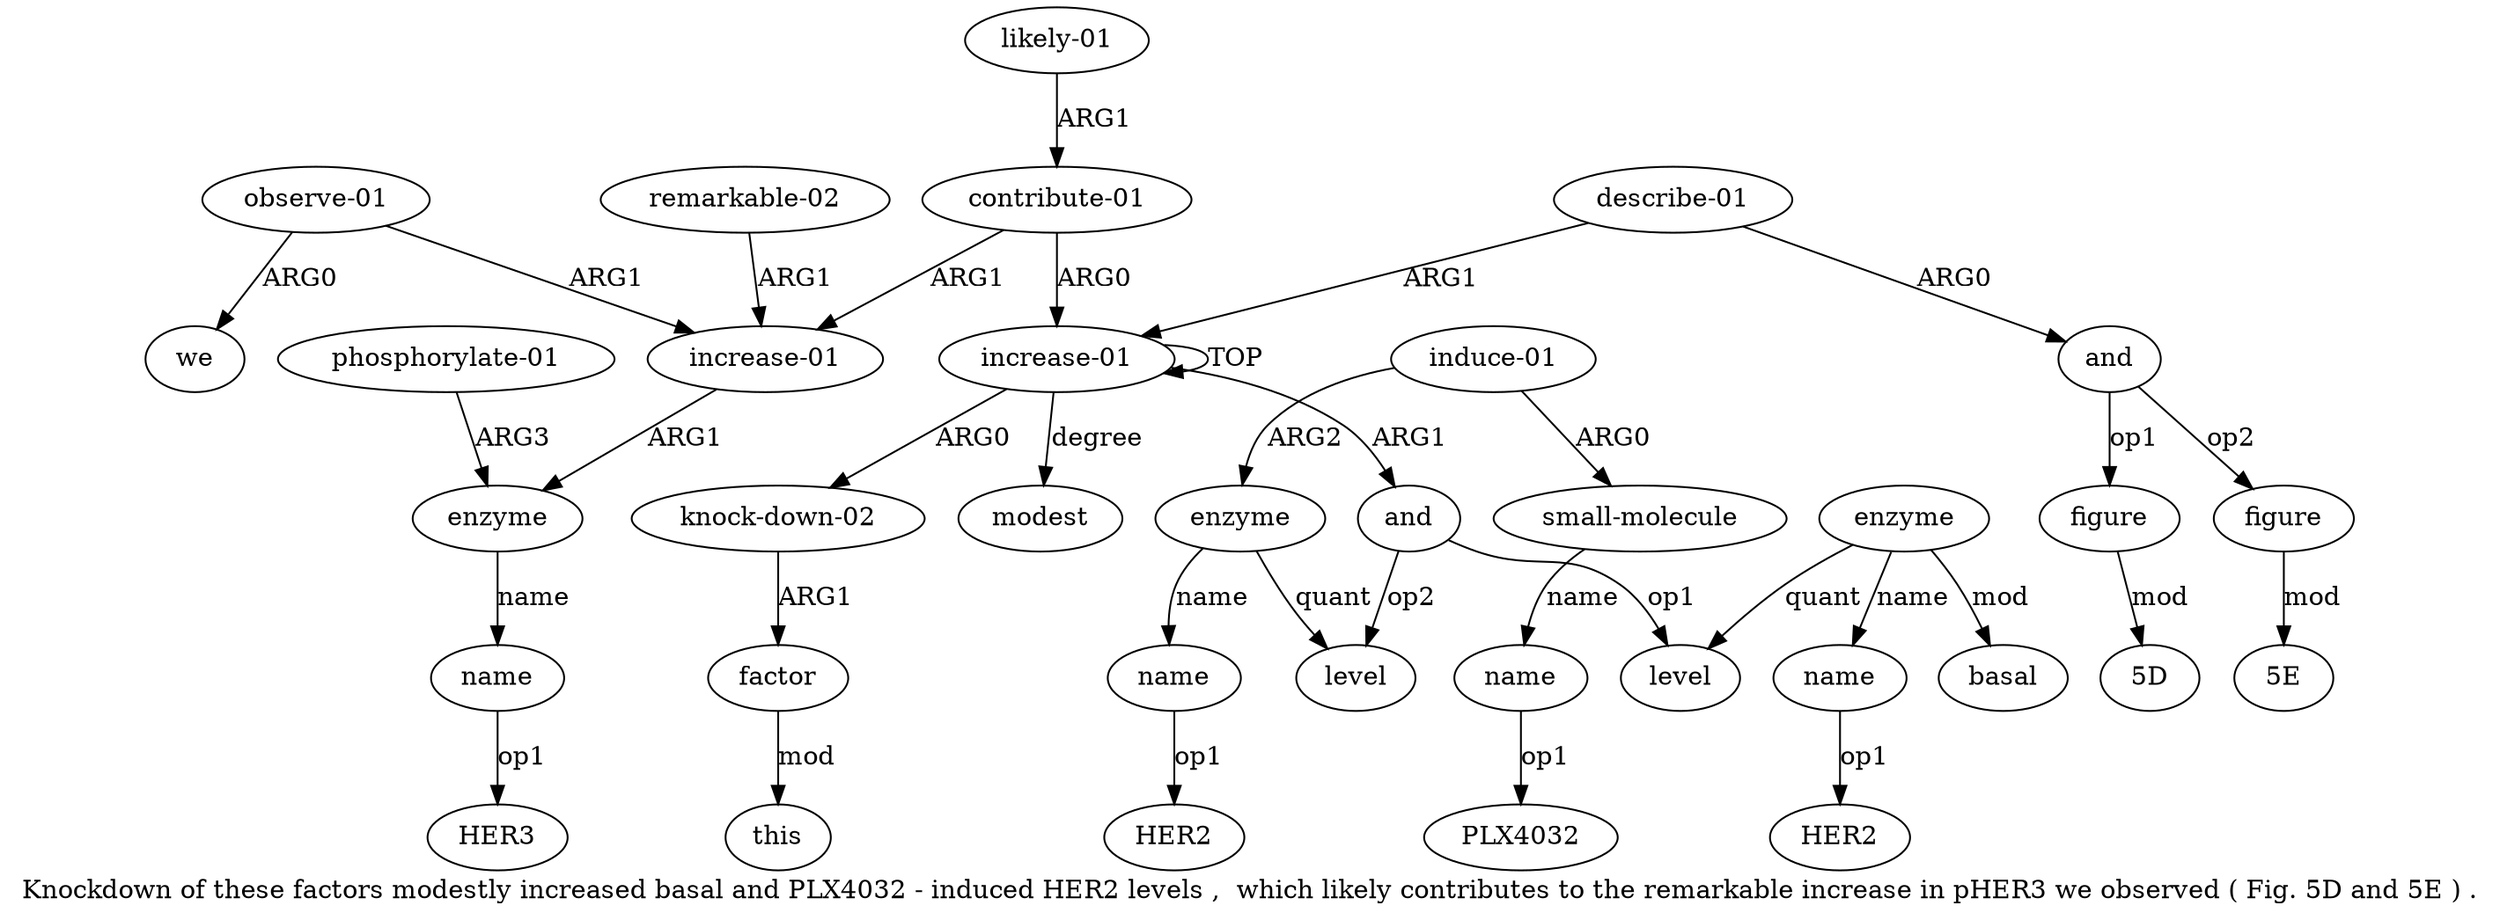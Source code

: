 digraph  {
	graph [label="Knockdown of these factors modestly increased basal and PLX4032 - induced HER2 levels ,  which likely contributes to the remarkable \
increase in pHER3 we observed ( Fig. 5D and 5E ) ."];
	node [label="\N"];
	a20	 [color=black,
		gold_ind=20,
		gold_label="phosphorylate-01",
		label="phosphorylate-01",
		test_ind=20,
		test_label="phosphorylate-01"];
	a18	 [color=black,
		gold_ind=18,
		gold_label=enzyme,
		label=enzyme,
		test_ind=18,
		test_label=enzyme];
	a20 -> a18 [key=0,
	color=black,
	gold_label=ARG3,
	label=ARG3,
	test_label=ARG3];
a21 [color=black,
	gold_ind=21,
	gold_label="observe-01",
	label="observe-01",
	test_ind=21,
	test_label="observe-01"];
a22 [color=black,
	gold_ind=22,
	gold_label=we,
	label=we,
	test_ind=22,
	test_label=we];
a21 -> a22 [key=0,
color=black,
gold_label=ARG0,
label=ARG0,
test_label=ARG0];
a17 [color=black,
gold_ind=17,
gold_label="increase-01",
label="increase-01",
test_ind=17,
test_label="increase-01"];
a21 -> a17 [key=0,
color=black,
gold_label=ARG1,
label=ARG1,
test_label=ARG1];
a23 [color=black,
gold_ind=23,
gold_label="remarkable-02",
label="remarkable-02",
test_ind=23,
test_label="remarkable-02"];
a23 -> a17 [key=0,
color=black,
gold_label=ARG1,
label=ARG1,
test_label=ARG1];
a24 [color=black,
gold_ind=24,
gold_label="likely-01",
label="likely-01",
test_ind=24,
test_label="likely-01"];
a16 [color=black,
gold_ind=16,
gold_label="contribute-01",
label="contribute-01",
test_ind=16,
test_label="contribute-01"];
a24 -> a16 [key=0,
color=black,
gold_label=ARG1,
label=ARG1,
test_label=ARG1];
a25 [color=black,
gold_ind=25,
gold_label="describe-01",
label="describe-01",
test_ind=25,
test_label="describe-01"];
a26 [color=black,
gold_ind=26,
gold_label=and,
label=and,
test_ind=26,
test_label=and];
a25 -> a26 [key=0,
color=black,
gold_label=ARG0,
label=ARG0,
test_label=ARG0];
a0 [color=black,
gold_ind=0,
gold_label="increase-01",
label="increase-01",
test_ind=0,
test_label="increase-01"];
a25 -> a0 [key=0,
color=black,
gold_label=ARG1,
label=ARG1,
test_label=ARG1];
a27 [color=black,
gold_ind=27,
gold_label=figure,
label=figure,
test_ind=27,
test_label=figure];
a26 -> a27 [key=0,
color=black,
gold_label=op1,
label=op1,
test_label=op1];
a28 [color=black,
gold_ind=28,
gold_label=figure,
label=figure,
test_ind=28,
test_label=figure];
a26 -> a28 [key=0,
color=black,
gold_label=op2,
label=op2,
test_label=op2];
"a27 5D" [color=black,
gold_ind=-1,
gold_label="5D",
label="5D",
test_ind=-1,
test_label="5D"];
a27 -> "a27 5D" [key=0,
color=black,
gold_label=mod,
label=mod,
test_label=mod];
"a28 5E" [color=black,
gold_ind=-1,
gold_label="5E",
label="5E",
test_ind=-1,
test_label="5E"];
a28 -> "a28 5E" [key=0,
color=black,
gold_label=mod,
label=mod,
test_label=mod];
"a11 HER2" [color=black,
gold_ind=-1,
gold_label=HER2,
label=HER2,
test_ind=-1,
test_label=HER2];
"a14 PLX4032" [color=black,
gold_ind=-1,
gold_label=PLX4032,
label=PLX4032,
test_ind=-1,
test_label=PLX4032];
a15 [color=black,
gold_ind=15,
gold_label=modest,
label=modest,
test_ind=15,
test_label=modest];
a14 [color=black,
gold_ind=14,
gold_label=name,
label=name,
test_ind=14,
test_label=name];
a14 -> "a14 PLX4032" [key=0,
color=black,
gold_label=op1,
label=op1,
test_label=op1];
a17 -> a18 [key=0,
color=black,
gold_label=ARG1,
label=ARG1,
test_label=ARG1];
a16 -> a17 [key=0,
color=black,
gold_label=ARG1,
label=ARG1,
test_label=ARG1];
a16 -> a0 [key=0,
color=black,
gold_label=ARG0,
label=ARG0,
test_label=ARG0];
a11 [color=black,
gold_ind=11,
gold_label=name,
label=name,
test_ind=11,
test_label=name];
a11 -> "a11 HER2" [key=0,
color=black,
gold_label=op1,
label=op1,
test_label=op1];
a10 [color=black,
gold_ind=10,
gold_label=enzyme,
label=enzyme,
test_ind=10,
test_label=enzyme];
a10 -> a11 [key=0,
color=black,
gold_label=name,
label=name,
test_label=name];
a9 [color=black,
gold_ind=9,
gold_label=level,
label=level,
test_ind=9,
test_label=level];
a10 -> a9 [key=0,
color=black,
gold_label=quant,
label=quant,
test_label=quant];
a13 [color=black,
gold_ind=13,
gold_label="small-molecule",
label="small-molecule",
test_ind=13,
test_label="small-molecule"];
a13 -> a14 [key=0,
color=black,
gold_label=name,
label=name,
test_label=name];
a12 [color=black,
gold_ind=12,
gold_label="induce-01",
label="induce-01",
test_ind=12,
test_label="induce-01"];
a12 -> a10 [key=0,
color=black,
gold_label=ARG2,
label=ARG2,
test_label=ARG2];
a12 -> a13 [key=0,
color=black,
gold_label=ARG0,
label=ARG0,
test_label=ARG0];
a19 [color=black,
gold_ind=19,
gold_label=name,
label=name,
test_ind=19,
test_label=name];
"a19 HER3" [color=black,
gold_ind=-1,
gold_label=HER3,
label=HER3,
test_ind=-1,
test_label=HER3];
a19 -> "a19 HER3" [key=0,
color=black,
gold_label=op1,
label=op1,
test_label=op1];
a18 -> a19 [key=0,
color=black,
gold_label=name,
label=name,
test_label=name];
a1 [color=black,
gold_ind=1,
gold_label="knock-down-02",
label="knock-down-02",
test_ind=1,
test_label="knock-down-02"];
a2 [color=black,
gold_ind=2,
gold_label=factor,
label=factor,
test_ind=2,
test_label=factor];
a1 -> a2 [key=0,
color=black,
gold_label=ARG1,
label=ARG1,
test_label=ARG1];
a0 -> a15 [key=0,
color=black,
gold_label=degree,
label=degree,
test_label=degree];
a0 -> a1 [key=0,
color=black,
gold_label=ARG0,
label=ARG0,
test_label=ARG0];
a0 -> a0 [key=0,
color=black,
gold_label=TOP,
label=TOP,
test_label=TOP];
a4 [color=black,
gold_ind=4,
gold_label=and,
label=and,
test_ind=4,
test_label=and];
a0 -> a4 [key=0,
color=black,
gold_label=ARG1,
label=ARG1,
test_label=ARG1];
a3 [color=black,
gold_ind=3,
gold_label=this,
label=this,
test_ind=3,
test_label=this];
a2 -> a3 [key=0,
color=black,
gold_label=mod,
label=mod,
test_label=mod];
a5 [color=black,
gold_ind=5,
gold_label=level,
label=level,
test_ind=5,
test_label=level];
a4 -> a5 [key=0,
color=black,
gold_label=op1,
label=op1,
test_label=op1];
a4 -> a9 [key=0,
color=black,
gold_label=op2,
label=op2,
test_label=op2];
a7 [color=black,
gold_ind=7,
gold_label=name,
label=name,
test_ind=7,
test_label=name];
"a7 HER2" [color=black,
gold_ind=-1,
gold_label=HER2,
label=HER2,
test_ind=-1,
test_label=HER2];
a7 -> "a7 HER2" [key=0,
color=black,
gold_label=op1,
label=op1,
test_label=op1];
a6 [color=black,
gold_ind=6,
gold_label=enzyme,
label=enzyme,
test_ind=6,
test_label=enzyme];
a6 -> a5 [key=0,
color=black,
gold_label=quant,
label=quant,
test_label=quant];
a6 -> a7 [key=0,
color=black,
gold_label=name,
label=name,
test_label=name];
a8 [color=black,
gold_ind=8,
gold_label=basal,
label=basal,
test_ind=8,
test_label=basal];
a6 -> a8 [key=0,
color=black,
gold_label=mod,
label=mod,
test_label=mod];
}

